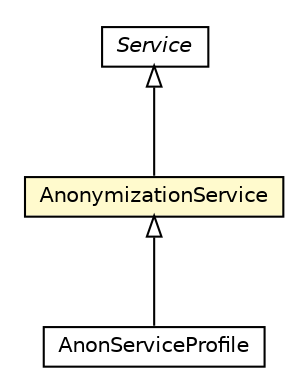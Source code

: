 #!/usr/local/bin/dot
#
# Class diagram 
# Generated by UMLGraph version R5_6-24-gf6e263 (http://www.umlgraph.org/)
#

digraph G {
	edge [fontname="Helvetica",fontsize=10,labelfontname="Helvetica",labelfontsize=10];
	node [fontname="Helvetica",fontsize=10,shape=plaintext];
	nodesep=0.25;
	ranksep=0.5;
	// org.universAAL.middleware.service.owl.Service
	c2209134 [label=<<table title="org.universAAL.middleware.service.owl.Service" border="0" cellborder="1" cellspacing="0" cellpadding="2" port="p" href="../../middleware/service/owl/Service.html">
		<tr><td><table border="0" cellspacing="0" cellpadding="1">
<tr><td align="center" balign="center"><font face="Helvetica-Oblique"> Service </font></td></tr>
		</table></td></tr>
		</table>>, URL="../../middleware/service/owl/Service.html", fontname="Helvetica", fontcolor="black", fontsize=10.0];
	// org.universAAL.ontology.security.AnonymizationService
	c2209843 [label=<<table title="org.universAAL.ontology.security.AnonymizationService" border="0" cellborder="1" cellspacing="0" cellpadding="2" port="p" bgcolor="lemonChiffon" href="./AnonymizationService.html">
		<tr><td><table border="0" cellspacing="0" cellpadding="1">
<tr><td align="center" balign="center"> AnonymizationService </td></tr>
		</table></td></tr>
		</table>>, URL="./AnonymizationService.html", fontname="Helvetica", fontcolor="black", fontsize=10.0];
	// org.universAAL.security.anonymization.AnonServiceProfile
	c2210666 [label=<<table title="org.universAAL.security.anonymization.AnonServiceProfile" border="0" cellborder="1" cellspacing="0" cellpadding="2" port="p" href="../../security/anonymization/AnonServiceProfile.html">
		<tr><td><table border="0" cellspacing="0" cellpadding="1">
<tr><td align="center" balign="center"> AnonServiceProfile </td></tr>
		</table></td></tr>
		</table>>, URL="../../security/anonymization/AnonServiceProfile.html", fontname="Helvetica", fontcolor="black", fontsize=10.0];
	//org.universAAL.ontology.security.AnonymizationService extends org.universAAL.middleware.service.owl.Service
	c2209134:p -> c2209843:p [dir=back,arrowtail=empty];
	//org.universAAL.security.anonymization.AnonServiceProfile extends org.universAAL.ontology.security.AnonymizationService
	c2209843:p -> c2210666:p [dir=back,arrowtail=empty];
}

